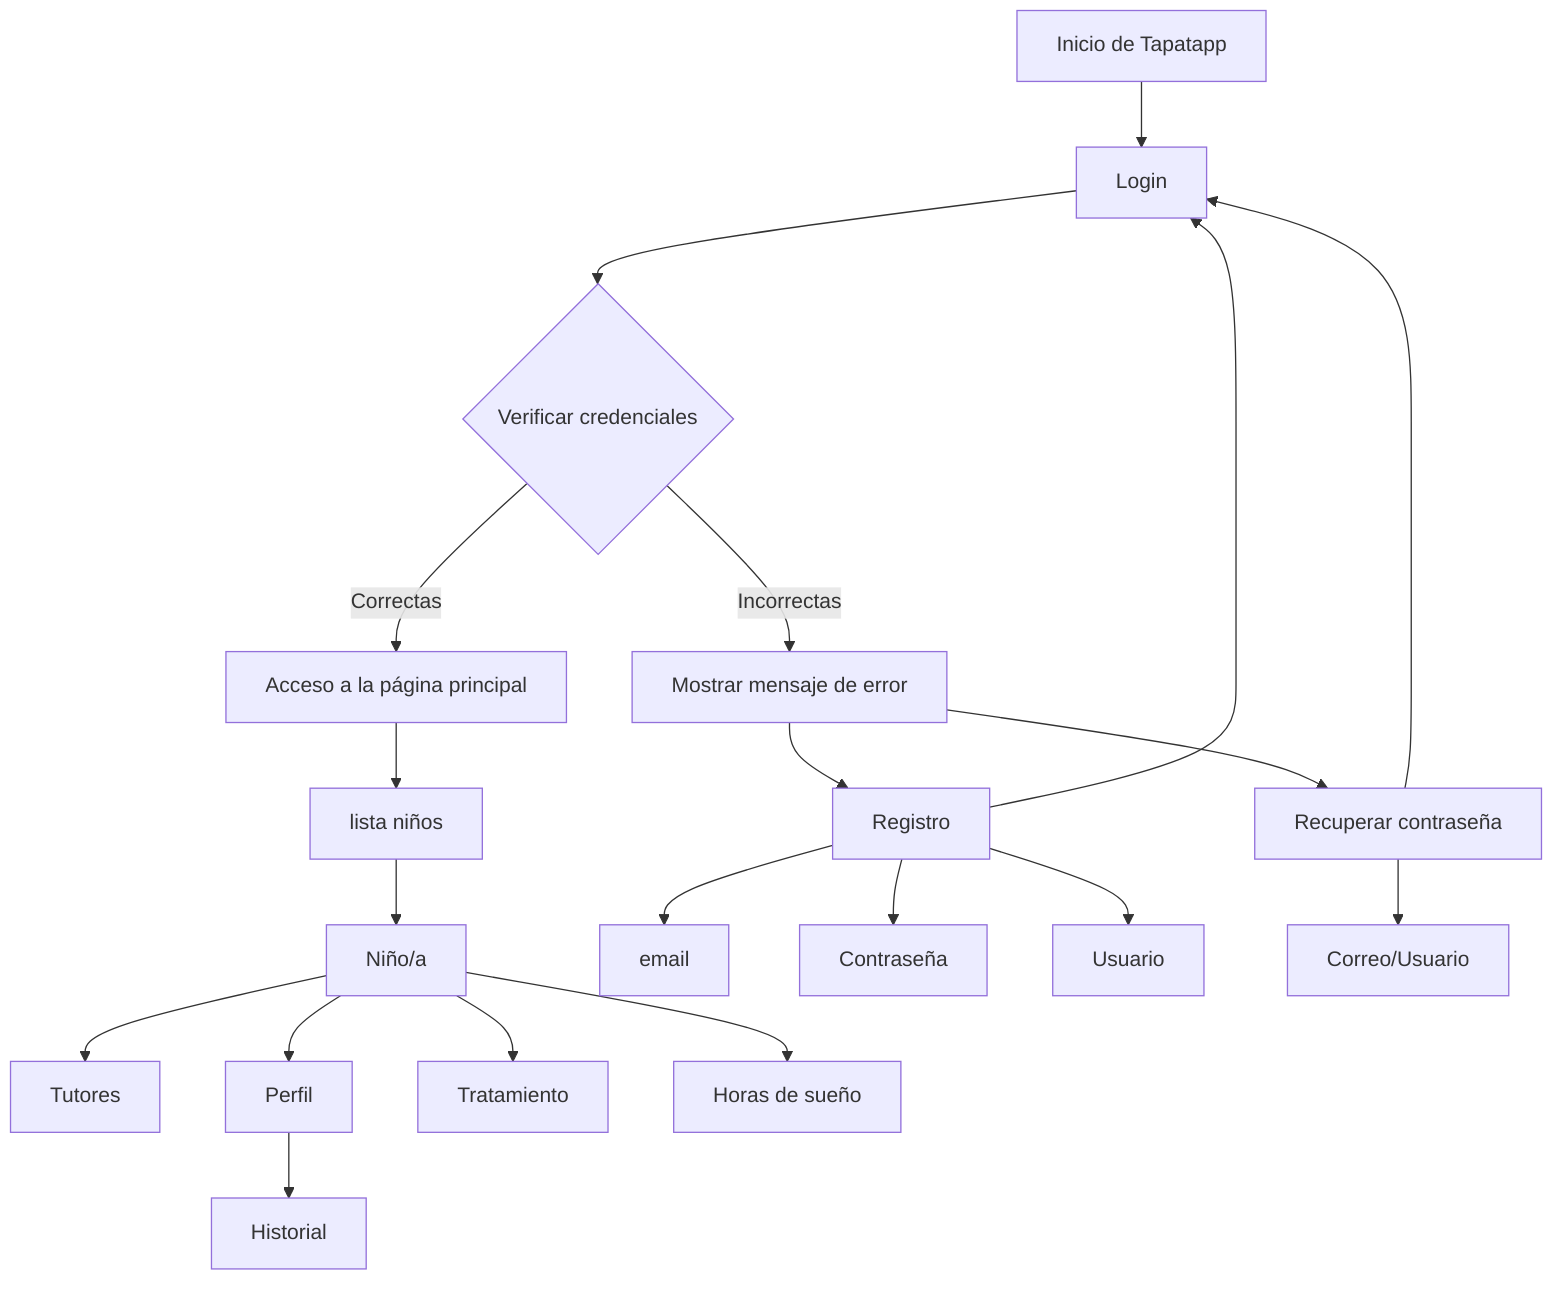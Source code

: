 flowchart TD
    A[Inicio de Tapatapp] --> B[Login]
    B --> C{Verificar credenciales}
    C -->|Correctas| D[Acceso a la página principal]
    C -->|Incorrectas| E[Mostrar mensaje de error]
    G --> B
    D --> F[lista niños]
    E --> G[Registro]
    E --> H[Recuperar contraseña]
    H --> B
    F --> I[Niño/a]
    I --> R[Tutores]
    I --> J[Perfil]
    I --> K[Tratamiento]
    J --> L[Historial]
    I --> M[Horas de sueño]
    G --> N[email]
    G --> O[Contraseña]
    G --> Q[Usuario]
    H --> P[Correo/Usuario]